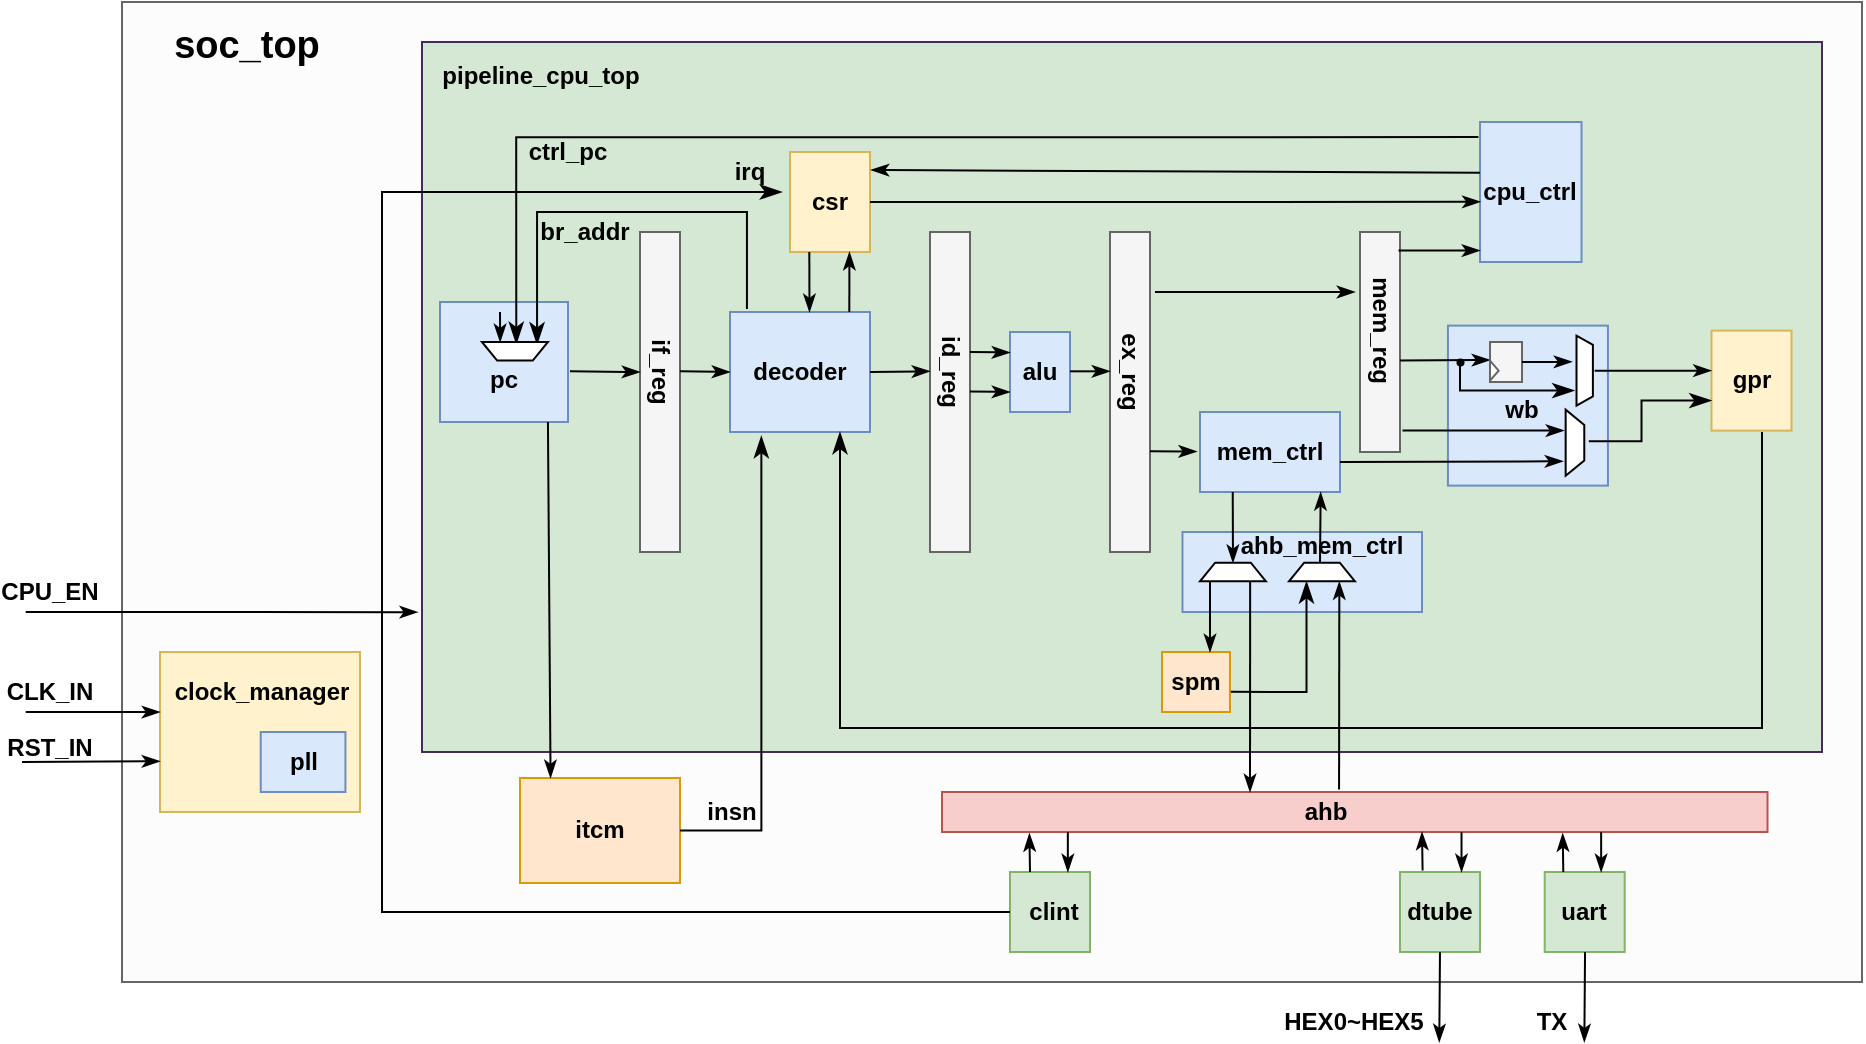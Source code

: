 <mxfile version="22.1.4" type="github">
  <diagram id="prtHgNgQTEPvFCAcTncT" name="Page-1">
    <mxGraphModel dx="2313" dy="828" grid="1" gridSize="10" guides="1" tooltips="1" connect="1" arrows="1" fold="1" page="1" pageScale="1" pageWidth="827" pageHeight="1169" math="0" shadow="0">
      <root>
        <mxCell id="0" />
        <mxCell id="1" parent="0" />
        <mxCell id="tgm_Jqc1dGNHZtKfvELZ-35" value="" style="rounded=0;whiteSpace=wrap;html=1;fillColor=#fcfcfc;fontColor=#333333;strokeColor=#666666;" vertex="1" parent="1">
          <mxGeometry x="-300" y="170" width="870" height="490" as="geometry" />
        </mxCell>
        <mxCell id="tgm_Jqc1dGNHZtKfvELZ-13" value="" style="rounded=0;whiteSpace=wrap;html=1;fontStyle=0;fillColor=#D5E8D4;strokeColor=#432D57;fontColor=#ffffff;" vertex="1" parent="1">
          <mxGeometry x="-150" y="190" width="700" height="355" as="geometry" />
        </mxCell>
        <mxCell id="fg3nBgNCY8PNhnOmm2WZ-23" value="" style="rounded=0;whiteSpace=wrap;html=1;fontStyle=0;fillColor=#f8cecc;strokeColor=#b85450;" parent="1" vertex="1">
          <mxGeometry x="110" y="565" width="412.75" height="20" as="geometry" />
        </mxCell>
        <mxCell id="fg3nBgNCY8PNhnOmm2WZ-125" value="" style="rounded=0;whiteSpace=wrap;html=1;fontStyle=0;fillColor=#dae8fc;strokeColor=#6c8ebf;" parent="1" vertex="1">
          <mxGeometry x="362.97" y="331.81" width="80" height="80" as="geometry" />
        </mxCell>
        <mxCell id="fg3nBgNCY8PNhnOmm2WZ-1" value="" style="rounded=0;whiteSpace=wrap;html=1;fontStyle=0;fillColor=#dae8fc;strokeColor=#6c8ebf;" parent="1" vertex="1">
          <mxGeometry x="-141" y="320" width="64" height="60" as="geometry" />
        </mxCell>
        <mxCell id="fg3nBgNCY8PNhnOmm2WZ-3" value="pc" style="text;strokeColor=none;align=center;fillColor=none;html=1;verticalAlign=middle;whiteSpace=wrap;rounded=0;fontStyle=1;" parent="1" vertex="1">
          <mxGeometry x="-124" y="349.31" width="30" height="20" as="geometry" />
        </mxCell>
        <mxCell id="fg3nBgNCY8PNhnOmm2WZ-4" value="" style="rounded=0;whiteSpace=wrap;html=1;fontStyle=0;fillColor=#f5f5f5;fontColor=#333333;strokeColor=#666666;" parent="1" vertex="1">
          <mxGeometry x="-41" y="285" width="20" height="160" as="geometry" />
        </mxCell>
        <mxCell id="fg3nBgNCY8PNhnOmm2WZ-5" value="if_reg" style="text;strokeColor=none;align=center;fillColor=none;html=1;verticalAlign=middle;whiteSpace=wrap;rounded=0;shadow=0;fontSize=12;fontStyle=1;rotation=90;" parent="1" vertex="1">
          <mxGeometry x="-61" y="340" width="60" height="30" as="geometry" />
        </mxCell>
        <mxCell id="fg3nBgNCY8PNhnOmm2WZ-6" value="" style="rounded=0;whiteSpace=wrap;html=1;fontStyle=0;fillColor=#dae8fc;strokeColor=#6c8ebf;" parent="1" vertex="1">
          <mxGeometry x="4" y="325" width="70" height="60" as="geometry" />
        </mxCell>
        <mxCell id="fg3nBgNCY8PNhnOmm2WZ-7" value="decoder" style="text;strokeColor=none;align=center;fillColor=none;html=1;verticalAlign=middle;whiteSpace=wrap;rounded=0;fontStyle=1;" parent="1" vertex="1">
          <mxGeometry x="9" y="345" width="60" height="20" as="geometry" />
        </mxCell>
        <mxCell id="fg3nBgNCY8PNhnOmm2WZ-9" value="" style="rounded=0;whiteSpace=wrap;html=1;fontStyle=0;fillColor=#f5f5f5;fontColor=#333333;strokeColor=#666666;" parent="1" vertex="1">
          <mxGeometry x="104" y="285" width="20" height="160" as="geometry" />
        </mxCell>
        <mxCell id="fg3nBgNCY8PNhnOmm2WZ-10" value="id_reg" style="text;strokeColor=none;align=center;fillColor=none;html=1;verticalAlign=middle;whiteSpace=wrap;rounded=0;shadow=0;fontSize=12;fontStyle=1;rotation=90;" parent="1" vertex="1">
          <mxGeometry x="84" y="340" width="60" height="30" as="geometry" />
        </mxCell>
        <mxCell id="fg3nBgNCY8PNhnOmm2WZ-11" value="" style="rounded=0;whiteSpace=wrap;html=1;fontStyle=0;fillColor=#f5f5f5;fontColor=#333333;strokeColor=#666666;" parent="1" vertex="1">
          <mxGeometry x="194" y="285" width="20" height="160" as="geometry" />
        </mxCell>
        <mxCell id="fg3nBgNCY8PNhnOmm2WZ-12" value="ex_reg" style="text;strokeColor=none;align=center;fillColor=none;html=1;verticalAlign=middle;whiteSpace=wrap;rounded=0;shadow=0;fontSize=12;fontStyle=1;rotation=90;" parent="1" vertex="1">
          <mxGeometry x="174" y="340" width="60" height="30" as="geometry" />
        </mxCell>
        <mxCell id="fg3nBgNCY8PNhnOmm2WZ-13" value="" style="rounded=0;whiteSpace=wrap;html=1;fontStyle=0;fillColor=#f5f5f5;fontColor=#333333;strokeColor=#666666;" parent="1" vertex="1">
          <mxGeometry x="319" y="285" width="20" height="110" as="geometry" />
        </mxCell>
        <mxCell id="fg3nBgNCY8PNhnOmm2WZ-14" value="mem_reg" style="text;strokeColor=none;align=center;fillColor=none;html=1;verticalAlign=middle;whiteSpace=wrap;rounded=0;shadow=0;fontSize=12;fontStyle=1;rotation=90;" parent="1" vertex="1">
          <mxGeometry x="299" y="319.31" width="60" height="30" as="geometry" />
        </mxCell>
        <mxCell id="fg3nBgNCY8PNhnOmm2WZ-15" value="" style="rounded=0;whiteSpace=wrap;html=1;fontStyle=0;fillColor=#dae8fc;strokeColor=#6c8ebf;" parent="1" vertex="1">
          <mxGeometry x="144" y="335" width="30" height="40" as="geometry" />
        </mxCell>
        <mxCell id="fg3nBgNCY8PNhnOmm2WZ-16" value="alu" style="text;strokeColor=none;align=center;fillColor=none;html=1;verticalAlign=middle;whiteSpace=wrap;rounded=0;fontStyle=1;" parent="1" vertex="1">
          <mxGeometry x="129" y="345" width="60" height="20" as="geometry" />
        </mxCell>
        <mxCell id="fg3nBgNCY8PNhnOmm2WZ-17" value="" style="rounded=0;whiteSpace=wrap;html=1;fontStyle=0;fillColor=#dae8fc;strokeColor=#6c8ebf;" parent="1" vertex="1">
          <mxGeometry x="239" y="375" width="70" height="40" as="geometry" />
        </mxCell>
        <mxCell id="fg3nBgNCY8PNhnOmm2WZ-18" value="mem_ctrl" style="text;strokeColor=none;align=center;fillColor=none;html=1;verticalAlign=middle;whiteSpace=wrap;rounded=0;fontStyle=1;" parent="1" vertex="1">
          <mxGeometry x="244" y="385" width="60" height="20" as="geometry" />
        </mxCell>
        <mxCell id="fg3nBgNCY8PNhnOmm2WZ-19" value="" style="rounded=0;whiteSpace=wrap;html=1;fontStyle=0;fillColor=#dae8fc;strokeColor=#6c8ebf;" parent="1" vertex="1">
          <mxGeometry x="230.25" y="435" width="119.75" height="40" as="geometry" />
        </mxCell>
        <mxCell id="fg3nBgNCY8PNhnOmm2WZ-20" value="ahb_mem_ctrl" style="text;strokeColor=none;align=center;fillColor=none;html=1;verticalAlign=middle;whiteSpace=wrap;rounded=0;fontStyle=1;" parent="1" vertex="1">
          <mxGeometry x="270" y="431.81" width="60" height="20" as="geometry" />
        </mxCell>
        <mxCell id="fg3nBgNCY8PNhnOmm2WZ-21" value="" style="rounded=0;whiteSpace=wrap;html=1;fontStyle=0;fillColor=#ffe6cc;strokeColor=#d79b00;" parent="1" vertex="1">
          <mxGeometry x="220" y="495" width="34" height="30" as="geometry" />
        </mxCell>
        <mxCell id="fg3nBgNCY8PNhnOmm2WZ-22" value="spm" style="text;strokeColor=none;align=center;fillColor=none;html=1;verticalAlign=middle;whiteSpace=wrap;rounded=0;fontStyle=1;" parent="1" vertex="1">
          <mxGeometry x="215" y="505" width="44" height="10" as="geometry" />
        </mxCell>
        <mxCell id="fg3nBgNCY8PNhnOmm2WZ-24" value="ahb" style="text;strokeColor=none;align=center;fillColor=none;html=1;verticalAlign=middle;whiteSpace=wrap;rounded=0;fontStyle=1;" parent="1" vertex="1">
          <mxGeometry x="271.97" y="565" width="60" height="20" as="geometry" />
        </mxCell>
        <mxCell id="fg3nBgNCY8PNhnOmm2WZ-31" value="" style="endArrow=classicThin;html=1;curved=1;rounded=0;endFill=1;" parent="1" edge="1">
          <mxGeometry width="50" height="50" relative="1" as="geometry">
            <mxPoint x="-76" y="354.66" as="sourcePoint" />
            <mxPoint x="-41" y="355" as="targetPoint" />
          </mxGeometry>
        </mxCell>
        <mxCell id="fg3nBgNCY8PNhnOmm2WZ-33" value="" style="endArrow=classicThin;html=1;curved=1;rounded=0;endFill=1;" parent="1" edge="1">
          <mxGeometry width="50" height="50" relative="1" as="geometry">
            <mxPoint x="-21" y="354.66" as="sourcePoint" />
            <mxPoint x="4" y="355" as="targetPoint" />
          </mxGeometry>
        </mxCell>
        <mxCell id="fg3nBgNCY8PNhnOmm2WZ-34" value="" style="endArrow=classicThin;html=1;curved=1;rounded=0;endFill=1;" parent="1" edge="1">
          <mxGeometry width="50" height="50" relative="1" as="geometry">
            <mxPoint x="74" y="355" as="sourcePoint" />
            <mxPoint x="104" y="354.66" as="targetPoint" />
          </mxGeometry>
        </mxCell>
        <mxCell id="fg3nBgNCY8PNhnOmm2WZ-35" value="" style="endArrow=classicThin;html=1;curved=1;rounded=0;endFill=1;" parent="1" edge="1">
          <mxGeometry width="50" height="50" relative="1" as="geometry">
            <mxPoint x="124" y="345" as="sourcePoint" />
            <mxPoint x="144" y="345.24" as="targetPoint" />
          </mxGeometry>
        </mxCell>
        <mxCell id="fg3nBgNCY8PNhnOmm2WZ-36" value="" style="endArrow=classicThin;html=1;curved=1;rounded=0;endFill=1;" parent="1" edge="1">
          <mxGeometry width="50" height="50" relative="1" as="geometry">
            <mxPoint x="174" y="354.66" as="sourcePoint" />
            <mxPoint x="194" y="354.66" as="targetPoint" />
          </mxGeometry>
        </mxCell>
        <mxCell id="fg3nBgNCY8PNhnOmm2WZ-37" value="" style="endArrow=classicThin;html=1;curved=1;rounded=0;endFill=1;entryX=-0.023;entryY=0.494;entryDx=0;entryDy=0;entryPerimeter=0;" parent="1" target="fg3nBgNCY8PNhnOmm2WZ-17" edge="1">
          <mxGeometry width="50" height="50" relative="1" as="geometry">
            <mxPoint x="214" y="394.66" as="sourcePoint" />
            <mxPoint x="234" y="395" as="targetPoint" />
          </mxGeometry>
        </mxCell>
        <mxCell id="fg3nBgNCY8PNhnOmm2WZ-38" value="" style="endArrow=classicThin;html=1;curved=1;rounded=0;endFill=1;" parent="1" edge="1">
          <mxGeometry width="50" height="50" relative="1" as="geometry">
            <mxPoint x="216.48" y="315" as="sourcePoint" />
            <mxPoint x="316.48" y="315" as="targetPoint" />
          </mxGeometry>
        </mxCell>
        <mxCell id="fg3nBgNCY8PNhnOmm2WZ-45" value="" style="endArrow=classicThin;html=1;curved=1;rounded=0;endFill=1;" parent="1" edge="1">
          <mxGeometry width="50" height="50" relative="1" as="geometry">
            <mxPoint x="264.08" y="459.65" as="sourcePoint" />
            <mxPoint x="264" y="565" as="targetPoint" />
          </mxGeometry>
        </mxCell>
        <mxCell id="fg3nBgNCY8PNhnOmm2WZ-46" value="" style="endArrow=classicThin;html=1;curved=1;rounded=0;endFill=1;entryX=0.237;entryY=1.014;entryDx=0;entryDy=0;entryPerimeter=0;exitX=0.481;exitY=-0.063;exitDx=0;exitDy=0;exitPerimeter=0;" parent="1" source="fg3nBgNCY8PNhnOmm2WZ-23" target="fg3nBgNCY8PNhnOmm2WZ-129" edge="1">
          <mxGeometry width="50" height="50" relative="1" as="geometry">
            <mxPoint x="309.25" y="555" as="sourcePoint" />
            <mxPoint x="309" y="475" as="targetPoint" />
          </mxGeometry>
        </mxCell>
        <mxCell id="fg3nBgNCY8PNhnOmm2WZ-59" value="" style="endArrow=classicThin;html=1;curved=1;rounded=0;endFill=1;entryX=0.029;entryY=0;entryDx=0;entryDy=0;entryPerimeter=0;exitX=0.805;exitY=0.501;exitDx=0;exitDy=0;exitPerimeter=0;" parent="1" edge="1">
          <mxGeometry width="50" height="50" relative="1" as="geometry">
            <mxPoint x="244.009" y="455.004" as="sourcePoint" />
            <mxPoint x="243.997" y="495" as="targetPoint" />
          </mxGeometry>
        </mxCell>
        <mxCell id="fg3nBgNCY8PNhnOmm2WZ-65" value="" style="endArrow=classicThin;html=1;endFill=1;" parent="1" edge="1">
          <mxGeometry width="50" height="50" relative="1" as="geometry">
            <mxPoint x="219" y="395" as="sourcePoint" />
            <mxPoint x="219" y="395" as="targetPoint" />
          </mxGeometry>
        </mxCell>
        <mxCell id="fg3nBgNCY8PNhnOmm2WZ-69" value="" style="endArrow=classicThin;html=1;curved=1;rounded=0;endFill=1;" parent="1" edge="1">
          <mxGeometry width="50" height="50" relative="1" as="geometry">
            <mxPoint x="309" y="399.97" as="sourcePoint" />
            <mxPoint x="420.5" y="399.66" as="targetPoint" />
          </mxGeometry>
        </mxCell>
        <mxCell id="fg3nBgNCY8PNhnOmm2WZ-70" value="" style="rounded=0;whiteSpace=wrap;html=1;fontStyle=0;fillColor=#f5f5f5;fontColor=#333333;strokeColor=#666666;" parent="1" vertex="1">
          <mxGeometry x="384" y="340" width="16" height="20" as="geometry" />
        </mxCell>
        <mxCell id="fg3nBgNCY8PNhnOmm2WZ-73" value="" style="endArrow=classicThin;html=1;curved=1;rounded=0;endFill=1;entryX=0.153;entryY=1.007;entryDx=0;entryDy=0;entryPerimeter=0;" parent="1" edge="1">
          <mxGeometry width="50" height="50" relative="1" as="geometry">
            <mxPoint x="339" y="349.29" as="sourcePoint" />
            <mxPoint x="384" y="348.98" as="targetPoint" />
          </mxGeometry>
        </mxCell>
        <mxCell id="fg3nBgNCY8PNhnOmm2WZ-74" value="" style="endArrow=classicThin;html=1;curved=1;rounded=0;endFill=1;" parent="1" edge="1">
          <mxGeometry width="50" height="50" relative="1" as="geometry">
            <mxPoint x="124" y="364.76" as="sourcePoint" />
            <mxPoint x="144" y="365" as="targetPoint" />
          </mxGeometry>
        </mxCell>
        <mxCell id="fg3nBgNCY8PNhnOmm2WZ-77" value="" style="endArrow=classicThin;html=1;curved=1;rounded=0;endFill=1;" parent="1" edge="1">
          <mxGeometry width="50" height="50" relative="1" as="geometry">
            <mxPoint x="400" y="349.99" as="sourcePoint" />
            <mxPoint x="425" y="349.92" as="targetPoint" />
          </mxGeometry>
        </mxCell>
        <mxCell id="fg3nBgNCY8PNhnOmm2WZ-78" value="" style="edgeStyle=elbowEdgeStyle;elbow=vertical;endArrow=classicThin;html=1;curved=0;rounded=0;endSize=8;startSize=8;endFill=1;entryX=0.221;entryY=1.126;entryDx=0;entryDy=0;entryPerimeter=0;" parent="1" source="fg3nBgNCY8PNhnOmm2WZ-82" target="fg3nBgNCY8PNhnOmm2WZ-79" edge="1">
          <mxGeometry width="50" height="50" relative="1" as="geometry">
            <mxPoint x="369" y="334.31" as="sourcePoint" />
            <mxPoint x="429" y="364.31" as="targetPoint" />
            <Array as="points">
              <mxPoint x="369" y="364.31" />
            </Array>
          </mxGeometry>
        </mxCell>
        <mxCell id="fg3nBgNCY8PNhnOmm2WZ-79" value="" style="verticalLabelPosition=middle;verticalAlign=middle;html=1;shape=trapezoid;perimeter=trapezoidPerimeter;whiteSpace=wrap;size=0.132;arcSize=10;flipV=1;labelPosition=center;align=center;rotation=-90;" parent="1" vertex="1">
          <mxGeometry x="413.85" y="350.21" width="35" height="8.19" as="geometry" />
        </mxCell>
        <mxCell id="fg3nBgNCY8PNhnOmm2WZ-85" value="" style="edgeStyle=elbowEdgeStyle;elbow=vertical;endArrow=classicThin;html=1;curved=0;rounded=0;endSize=8;startSize=8;endFill=1;" parent="1" edge="1">
          <mxGeometry width="50" height="50" relative="1" as="geometry">
            <mxPoint x="369" y="349.31" as="sourcePoint" />
            <mxPoint x="369" y="349.31" as="targetPoint" />
            <Array as="points" />
          </mxGeometry>
        </mxCell>
        <mxCell id="fg3nBgNCY8PNhnOmm2WZ-82" value="" style="shape=waypoint;sketch=0;fillStyle=solid;size=6;pointerEvents=1;points=[];fillColor=none;resizable=0;rotatable=0;perimeter=centerPerimeter;snapToPoint=1;strokeWidth=0;" parent="1" vertex="1">
          <mxGeometry x="359" y="340" width="20" height="20" as="geometry" />
        </mxCell>
        <mxCell id="fg3nBgNCY8PNhnOmm2WZ-87" value="" style="rounded=0;whiteSpace=wrap;html=1;fontStyle=0;fillColor=#fff2cc;strokeColor=#d6b656;" parent="1" vertex="1">
          <mxGeometry x="494.75" y="334.31" width="40" height="50" as="geometry" />
        </mxCell>
        <mxCell id="fg3nBgNCY8PNhnOmm2WZ-88" value="gpr" style="text;strokeColor=none;align=center;fillColor=none;html=1;verticalAlign=middle;whiteSpace=wrap;rounded=0;fontStyle=1;" parent="1" vertex="1">
          <mxGeometry x="499.75" y="349.31" width="30" height="20" as="geometry" />
        </mxCell>
        <mxCell id="fg3nBgNCY8PNhnOmm2WZ-90" value="" style="endArrow=classicThin;html=1;curved=1;rounded=0;endFill=1;exitX=0.499;exitY=-0.108;exitDx=0;exitDy=0;entryX=-0.061;entryY=0.1;entryDx=0;entryDy=0;entryPerimeter=0;exitPerimeter=0;" parent="1" source="fg3nBgNCY8PNhnOmm2WZ-79" edge="1">
          <mxGeometry width="50" height="50" relative="1" as="geometry">
            <mxPoint x="440.972" y="354.019" as="sourcePoint" />
            <mxPoint x="494.75" y="354.32" as="targetPoint" />
            <Array as="points">
              <mxPoint x="476.75" y="354.32" />
            </Array>
          </mxGeometry>
        </mxCell>
        <mxCell id="fg3nBgNCY8PNhnOmm2WZ-91" value="" style="endArrow=classicThin;html=1;curved=1;rounded=0;endFill=1;" parent="1" edge="1">
          <mxGeometry width="50" height="50" relative="1" as="geometry">
            <mxPoint x="340.25" y="384.31" as="sourcePoint" />
            <mxPoint x="421" y="384.31" as="targetPoint" />
          </mxGeometry>
        </mxCell>
        <mxCell id="fg3nBgNCY8PNhnOmm2WZ-92" value="" style="verticalLabelPosition=middle;verticalAlign=middle;html=1;shape=trapezoid;perimeter=trapezoidPerimeter;whiteSpace=wrap;size=0.23;arcSize=10;flipV=1;labelPosition=center;align=center;rotation=-90;" parent="1" vertex="1">
          <mxGeometry x="410" y="385.69" width="32.97" height="9.31" as="geometry" />
        </mxCell>
        <mxCell id="fg3nBgNCY8PNhnOmm2WZ-94" value="" style="edgeStyle=elbowEdgeStyle;elbow=horizontal;endArrow=classicThin;html=1;curved=0;rounded=0;endSize=8;startSize=8;endFill=1;entryX=0;entryY=0.75;entryDx=0;entryDy=0;exitX=0.52;exitY=-0.243;exitDx=0;exitDy=0;exitPerimeter=0;" parent="1" source="fg3nBgNCY8PNhnOmm2WZ-92" edge="1">
          <mxGeometry width="50" height="50" relative="1" as="geometry">
            <mxPoint x="433.81" y="394.372" as="sourcePoint" />
            <mxPoint x="494.75" y="369.31" as="targetPoint" />
            <Array as="points">
              <mxPoint x="459.75" y="383.12" />
            </Array>
          </mxGeometry>
        </mxCell>
        <mxCell id="fg3nBgNCY8PNhnOmm2WZ-95" value="" style="rounded=0;whiteSpace=wrap;html=1;fontStyle=0;fillColor=#dae8fc;strokeColor=#6c8ebf;" parent="1" vertex="1">
          <mxGeometry x="379.01" y="230" width="50.75" height="70" as="geometry" />
        </mxCell>
        <mxCell id="fg3nBgNCY8PNhnOmm2WZ-96" value="cpu_ctrl" style="text;strokeColor=none;align=center;fillColor=none;html=1;verticalAlign=middle;whiteSpace=wrap;rounded=0;fontStyle=1;" parent="1" vertex="1">
          <mxGeometry x="389.38" y="255" width="30" height="20" as="geometry" />
        </mxCell>
        <mxCell id="fg3nBgNCY8PNhnOmm2WZ-97" value="" style="endArrow=classicThin;html=1;curved=1;rounded=0;endFill=1;" parent="1" edge="1">
          <mxGeometry width="50" height="50" relative="1" as="geometry">
            <mxPoint x="338.25" y="294.31" as="sourcePoint" />
            <mxPoint x="379" y="294.31" as="targetPoint" />
          </mxGeometry>
        </mxCell>
        <mxCell id="fg3nBgNCY8PNhnOmm2WZ-98" value="" style="rounded=0;whiteSpace=wrap;html=1;fontStyle=0;fillColor=#fff2cc;strokeColor=#d6b656;" parent="1" vertex="1">
          <mxGeometry x="34" y="245" width="40" height="50" as="geometry" />
        </mxCell>
        <mxCell id="fg3nBgNCY8PNhnOmm2WZ-99" value="csr" style="text;strokeColor=none;align=center;fillColor=none;html=1;verticalAlign=middle;whiteSpace=wrap;rounded=0;fontStyle=1;" parent="1" vertex="1">
          <mxGeometry x="39" y="260" width="30" height="20" as="geometry" />
        </mxCell>
        <mxCell id="fg3nBgNCY8PNhnOmm2WZ-101" value="" style="endArrow=classicThin;html=1;curved=1;rounded=0;endFill=1;entryX=0.029;entryY=0;entryDx=0;entryDy=0;entryPerimeter=0;" parent="1" edge="1">
          <mxGeometry width="50" height="50" relative="1" as="geometry">
            <mxPoint x="43.66" y="295" as="sourcePoint" />
            <mxPoint x="43.737" y="325" as="targetPoint" />
          </mxGeometry>
        </mxCell>
        <mxCell id="fg3nBgNCY8PNhnOmm2WZ-102" value="" style="endArrow=classicThin;html=1;curved=1;rounded=0;endFill=1;entryX=0.118;entryY=0.5;entryDx=0;entryDy=0;entryPerimeter=0;" parent="1" edge="1">
          <mxGeometry width="50" height="50" relative="1" as="geometry">
            <mxPoint x="63.66" y="325" as="sourcePoint" />
            <mxPoint x="63.72" y="295" as="targetPoint" />
          </mxGeometry>
        </mxCell>
        <mxCell id="fg3nBgNCY8PNhnOmm2WZ-104" value="" style="endArrow=classicThin;html=1;curved=1;rounded=0;endFill=1;entryX=0.5;entryY=1;entryDx=0;entryDy=0;" parent="1" target="fg3nBgNCY8PNhnOmm2WZ-128" edge="1">
          <mxGeometry width="50" height="50" relative="1" as="geometry">
            <mxPoint x="255.37" y="415" as="sourcePoint" />
            <mxPoint x="255.37" y="435" as="targetPoint" />
          </mxGeometry>
        </mxCell>
        <mxCell id="fg3nBgNCY8PNhnOmm2WZ-105" value="" style="endArrow=classicThin;html=1;curved=1;rounded=0;endFill=1;entryX=0.862;entryY=1.003;entryDx=0;entryDy=0;entryPerimeter=0;" parent="1" target="fg3nBgNCY8PNhnOmm2WZ-17" edge="1">
          <mxGeometry width="50" height="50" relative="1" as="geometry">
            <mxPoint x="299" y="450.34" as="sourcePoint" />
            <mxPoint x="299.06" y="430.34" as="targetPoint" />
          </mxGeometry>
        </mxCell>
        <mxCell id="fg3nBgNCY8PNhnOmm2WZ-107" value="&lt;font color=&quot;#000000&quot;&gt;irq&lt;/font&gt;" style="text;strokeColor=none;align=center;fillColor=none;html=1;verticalAlign=middle;whiteSpace=wrap;rounded=0;fontStyle=1;fontColor=#336600;" parent="1" vertex="1">
          <mxGeometry x="-1" y="245" width="30" height="20" as="geometry" />
        </mxCell>
        <mxCell id="fg3nBgNCY8PNhnOmm2WZ-109" value="" style="endArrow=classicThin;html=1;curved=1;rounded=0;endFill=1;entryX=0.004;entryY=0.575;entryDx=0;entryDy=0;entryPerimeter=0;exitX=1;exitY=0.5;exitDx=0;exitDy=0;" parent="1" source="fg3nBgNCY8PNhnOmm2WZ-98" edge="1">
          <mxGeometry width="50" height="50" relative="1" as="geometry">
            <mxPoint x="54" y="269.66" as="sourcePoint" />
            <mxPoint x="379.203" y="269.91" as="targetPoint" />
          </mxGeometry>
        </mxCell>
        <mxCell id="fg3nBgNCY8PNhnOmm2WZ-110" value="" style="endArrow=classicThin;html=1;curved=1;rounded=0;endFill=1;entryX=1.012;entryY=0.18;entryDx=0;entryDy=0;entryPerimeter=0;exitX=-0.023;exitY=0.445;exitDx=0;exitDy=0;exitPerimeter=0;" parent="1" target="fg3nBgNCY8PNhnOmm2WZ-98" edge="1">
          <mxGeometry width="50" height="50" relative="1" as="geometry">
            <mxPoint x="379.013" y="255.4" as="sourcePoint" />
            <mxPoint x="55.18" y="254.6" as="targetPoint" />
          </mxGeometry>
        </mxCell>
        <mxCell id="fg3nBgNCY8PNhnOmm2WZ-112" value="" style="rounded=0;whiteSpace=wrap;html=1;fontStyle=0;fillColor=#ffe6cc;strokeColor=#d79b00;" parent="1" vertex="1">
          <mxGeometry x="-101" y="558" width="80" height="52.5" as="geometry" />
        </mxCell>
        <mxCell id="fg3nBgNCY8PNhnOmm2WZ-113" value="itcm" style="text;strokeColor=none;align=center;fillColor=none;html=1;verticalAlign=middle;whiteSpace=wrap;rounded=0;fontStyle=1;" parent="1" vertex="1">
          <mxGeometry x="-76" y="574.25" width="30" height="20" as="geometry" />
        </mxCell>
        <mxCell id="fg3nBgNCY8PNhnOmm2WZ-116" value="" style="endArrow=classicThin;html=1;curved=1;rounded=0;endFill=1;entryX=0.191;entryY=-0.001;entryDx=0;entryDy=0;entryPerimeter=0;" parent="1" edge="1" target="fg3nBgNCY8PNhnOmm2WZ-112">
          <mxGeometry width="50" height="50" relative="1" as="geometry">
            <mxPoint x="-87.03" y="380" as="sourcePoint" />
            <mxPoint x="-87.03" y="465" as="targetPoint" />
          </mxGeometry>
        </mxCell>
        <mxCell id="fg3nBgNCY8PNhnOmm2WZ-121" value="pipeline_cpu_top" style="text;strokeColor=none;align=center;fillColor=none;html=1;verticalAlign=middle;whiteSpace=wrap;rounded=0;fontStyle=1;" parent="1" vertex="1">
          <mxGeometry x="-150" y="195" width="119" height="24.31" as="geometry" />
        </mxCell>
        <mxCell id="fg3nBgNCY8PNhnOmm2WZ-124" value="" style="verticalLabelPosition=bottom;verticalAlign=top;html=1;shape=mxgraph.basic.acute_triangle;dx=0.5;rotation=90;strokeColor=#666666;" parent="1" vertex="1">
          <mxGeometry x="381.16" y="352.16" width="10" height="4.31" as="geometry" />
        </mxCell>
        <mxCell id="fg3nBgNCY8PNhnOmm2WZ-127" value="wb" style="text;strokeColor=none;align=center;fillColor=none;html=1;verticalAlign=middle;whiteSpace=wrap;rounded=0;fontStyle=1;" parent="1" vertex="1">
          <mxGeometry x="369.76" y="364.31" width="60" height="20" as="geometry" />
        </mxCell>
        <mxCell id="fg3nBgNCY8PNhnOmm2WZ-128" value="" style="verticalLabelPosition=middle;verticalAlign=middle;html=1;shape=trapezoid;perimeter=trapezoidPerimeter;whiteSpace=wrap;size=0.23;arcSize=10;flipV=1;labelPosition=center;align=center;rotation=-180;" parent="1" vertex="1">
          <mxGeometry x="239" y="450.34" width="32.97" height="9.31" as="geometry" />
        </mxCell>
        <mxCell id="fg3nBgNCY8PNhnOmm2WZ-129" value="" style="verticalLabelPosition=middle;verticalAlign=middle;html=1;shape=trapezoid;perimeter=trapezoidPerimeter;whiteSpace=wrap;size=0.23;arcSize=10;flipV=1;labelPosition=center;align=center;rotation=-180;" parent="1" vertex="1">
          <mxGeometry x="283.51" y="450.34" width="32.97" height="9.31" as="geometry" />
        </mxCell>
        <mxCell id="fg3nBgNCY8PNhnOmm2WZ-130" value="" style="edgeStyle=elbowEdgeStyle;elbow=vertical;endArrow=classicThin;html=1;curved=0;rounded=0;endSize=8;startSize=8;entryX=0.75;entryY=0;entryDx=0;entryDy=0;exitX=0.896;exitY=0.989;exitDx=0;exitDy=0;endFill=1;exitPerimeter=0;" parent="1" source="fg3nBgNCY8PNhnOmm2WZ-22" edge="1">
          <mxGeometry width="50" height="50" relative="1" as="geometry">
            <mxPoint x="278.25" y="504.65" as="sourcePoint" />
            <mxPoint x="292.25" y="459.65" as="targetPoint" />
            <Array as="points">
              <mxPoint x="292" y="515" />
            </Array>
          </mxGeometry>
        </mxCell>
        <mxCell id="fg3nBgNCY8PNhnOmm2WZ-133" value="" style="edgeStyle=elbowEdgeStyle;elbow=vertical;endArrow=classicThin;html=1;curved=0;rounded=0;endSize=8;startSize=8;endFill=1;exitX=0.121;exitY=-0.025;exitDx=0;exitDy=0;exitPerimeter=0;entryX=0.835;entryY=0.864;entryDx=0;entryDy=0;entryPerimeter=0;" parent="1" source="fg3nBgNCY8PNhnOmm2WZ-6" target="fg3nBgNCY8PNhnOmm2WZ-136" edge="1">
          <mxGeometry width="50" height="50" relative="1" as="geometry">
            <mxPoint x="-10" y="325" as="sourcePoint" />
            <mxPoint x="-92" y="335" as="targetPoint" />
            <Array as="points">
              <mxPoint x="-60" y="275" />
            </Array>
          </mxGeometry>
        </mxCell>
        <mxCell id="fg3nBgNCY8PNhnOmm2WZ-135" value="" style="edgeStyle=segmentEdgeStyle;endArrow=classicThin;html=1;curved=0;rounded=0;endSize=8;startSize=8;entryX=0.52;entryY=0.893;entryDx=0;entryDy=0;entryPerimeter=0;exitX=-0.016;exitY=0.108;exitDx=0;exitDy=0;exitPerimeter=0;endFill=1;" parent="1" source="fg3nBgNCY8PNhnOmm2WZ-95" target="fg3nBgNCY8PNhnOmm2WZ-136" edge="1">
          <mxGeometry width="50" height="50" relative="1" as="geometry">
            <mxPoint x="151" y="209.99" as="sourcePoint" />
            <mxPoint x="-93" y="265" as="targetPoint" />
          </mxGeometry>
        </mxCell>
        <mxCell id="fg3nBgNCY8PNhnOmm2WZ-136" value="" style="verticalLabelPosition=middle;verticalAlign=middle;html=1;shape=trapezoid;perimeter=trapezoidPerimeter;whiteSpace=wrap;size=0.23;arcSize=10;flipV=1;labelPosition=center;align=center;rotation=0;" parent="1" vertex="1">
          <mxGeometry x="-120.0" y="340" width="32.97" height="9.31" as="geometry" />
        </mxCell>
        <mxCell id="fg3nBgNCY8PNhnOmm2WZ-137" value="" style="endArrow=classicThin;html=1;curved=1;rounded=0;endFill=1;entryX=0.029;entryY=0;entryDx=0;entryDy=0;entryPerimeter=0;" parent="1" edge="1">
          <mxGeometry width="50" height="50" relative="1" as="geometry">
            <mxPoint x="-111" y="325" as="sourcePoint" />
            <mxPoint x="-110.923" y="340" as="targetPoint" />
          </mxGeometry>
        </mxCell>
        <mxCell id="fg3nBgNCY8PNhnOmm2WZ-138" value="" style="edgeStyle=elbowEdgeStyle;elbow=vertical;endArrow=classicThin;html=1;curved=0;rounded=0;endSize=8;startSize=8;endFill=1;entryX=0.419;entryY=1.011;entryDx=0;entryDy=0;entryPerimeter=0;" parent="1" edge="1">
          <mxGeometry width="50" height="50" relative="1" as="geometry">
            <mxPoint x="520" y="385" as="sourcePoint" />
            <mxPoint x="59.0" y="385.0" as="targetPoint" />
            <Array as="points">
              <mxPoint x="95.67" y="533.03" />
            </Array>
          </mxGeometry>
        </mxCell>
        <mxCell id="MzLhHTlZh69e9lJQb5aF-1" value="" style="rounded=0;whiteSpace=wrap;html=1;fontStyle=0;fillColor=#d5e8d4;strokeColor=#82b366;" parent="1" vertex="1">
          <mxGeometry x="144" y="605" width="40" height="40" as="geometry" />
        </mxCell>
        <mxCell id="MzLhHTlZh69e9lJQb5aF-2" value="clint" style="text;strokeColor=none;align=center;fillColor=none;html=1;verticalAlign=middle;whiteSpace=wrap;rounded=0;fontStyle=1;" parent="1" vertex="1">
          <mxGeometry x="144" y="615" width="44" height="20" as="geometry" />
        </mxCell>
        <mxCell id="MzLhHTlZh69e9lJQb5aF-3" value="" style="endArrow=classicThin;html=1;curved=1;rounded=0;endFill=1;entryX=0.095;entryY=1.035;entryDx=0;entryDy=0;entryPerimeter=0;exitX=0.25;exitY=0;exitDx=0;exitDy=0;" parent="1" source="MzLhHTlZh69e9lJQb5aF-1" edge="1">
          <mxGeometry width="50" height="50" relative="1" as="geometry">
            <mxPoint x="133.86" y="600" as="sourcePoint" />
            <mxPoint x="153.7" y="585.7" as="targetPoint" />
          </mxGeometry>
        </mxCell>
        <mxCell id="MzLhHTlZh69e9lJQb5aF-4" value="" style="endArrow=classicThin;html=1;curved=1;rounded=0;endFill=1;entryX=0.5;entryY=1;entryDx=0;entryDy=0;exitX=0.25;exitY=0;exitDx=0;exitDy=0;" parent="1" edge="1">
          <mxGeometry width="50" height="50" relative="1" as="geometry">
            <mxPoint x="172.92" y="585" as="sourcePoint" />
            <mxPoint x="172.92" y="605" as="targetPoint" />
          </mxGeometry>
        </mxCell>
        <mxCell id="MzLhHTlZh69e9lJQb5aF-5" value="" style="edgeStyle=elbowEdgeStyle;elbow=horizontal;endArrow=classicThin;html=1;curved=0;rounded=0;endSize=8;startSize=8;endFill=1;strokeColor=#000000;" parent="1" edge="1" source="MzLhHTlZh69e9lJQb5aF-2">
          <mxGeometry width="50" height="50" relative="1" as="geometry">
            <mxPoint x="-20" y="625" as="sourcePoint" />
            <mxPoint x="30" y="265" as="targetPoint" />
            <Array as="points">
              <mxPoint x="-170" y="445" />
            </Array>
          </mxGeometry>
        </mxCell>
        <mxCell id="tgm_Jqc1dGNHZtKfvELZ-1" value="" style="rounded=0;whiteSpace=wrap;html=1;fontStyle=0;fillColor=#d5e8d4;strokeColor=#82b366;" vertex="1" parent="1">
          <mxGeometry x="411.35" y="605" width="40" height="40" as="geometry" />
        </mxCell>
        <mxCell id="tgm_Jqc1dGNHZtKfvELZ-2" value="" style="endArrow=classicThin;html=1;curved=1;rounded=0;endFill=1;entryX=0.095;entryY=1.035;entryDx=0;entryDy=0;entryPerimeter=0;exitX=0.25;exitY=0;exitDx=0;exitDy=0;" edge="1" parent="1">
          <mxGeometry width="50" height="50" relative="1" as="geometry">
            <mxPoint x="420.65" y="605" as="sourcePoint" />
            <mxPoint x="420.35" y="585.7" as="targetPoint" />
          </mxGeometry>
        </mxCell>
        <mxCell id="tgm_Jqc1dGNHZtKfvELZ-3" value="" style="endArrow=classicThin;html=1;curved=1;rounded=0;endFill=1;entryX=0.5;entryY=1;entryDx=0;entryDy=0;exitX=0.25;exitY=0;exitDx=0;exitDy=0;" edge="1" parent="1">
          <mxGeometry width="50" height="50" relative="1" as="geometry">
            <mxPoint x="439.57" y="585" as="sourcePoint" />
            <mxPoint x="439.57" y="605" as="targetPoint" />
          </mxGeometry>
        </mxCell>
        <mxCell id="tgm_Jqc1dGNHZtKfvELZ-4" value="uart" style="text;strokeColor=none;align=center;fillColor=none;html=1;verticalAlign=middle;whiteSpace=wrap;rounded=0;fontStyle=1;" vertex="1" parent="1">
          <mxGeometry x="401.35" y="615" width="60" height="20" as="geometry" />
        </mxCell>
        <mxCell id="tgm_Jqc1dGNHZtKfvELZ-5" value="" style="endArrow=classicThin;html=1;curved=1;rounded=0;endFill=1;exitX=1;exitY=0.5;exitDx=0;exitDy=0;fillColor=#e1d5e7;strokeColor=#000000;" edge="1" parent="1">
          <mxGeometry width="50" height="50" relative="1" as="geometry">
            <mxPoint x="431.52" y="645.0" as="sourcePoint" />
            <mxPoint x="431.17" y="690.05" as="targetPoint" />
          </mxGeometry>
        </mxCell>
        <mxCell id="tgm_Jqc1dGNHZtKfvELZ-6" value="TX" style="text;strokeColor=none;align=center;fillColor=none;html=1;verticalAlign=middle;whiteSpace=wrap;rounded=0;fontStyle=1;" vertex="1" parent="1">
          <mxGeometry x="399.76" y="670" width="30" height="20" as="geometry" />
        </mxCell>
        <mxCell id="tgm_Jqc1dGNHZtKfvELZ-7" value="" style="rounded=0;whiteSpace=wrap;html=1;fontStyle=0;fillColor=#fff2cc;strokeColor=#d6b656;" vertex="1" parent="1">
          <mxGeometry x="-281" y="495" width="100" height="80" as="geometry" />
        </mxCell>
        <mxCell id="tgm_Jqc1dGNHZtKfvELZ-8" value="clock_manager" style="text;strokeColor=none;align=center;fillColor=none;html=1;verticalAlign=middle;whiteSpace=wrap;rounded=0;fontStyle=1;" vertex="1" parent="1">
          <mxGeometry x="-270.65" y="500" width="82.35" height="30" as="geometry" />
        </mxCell>
        <mxCell id="tgm_Jqc1dGNHZtKfvELZ-9" value="" style="edgeStyle=segmentEdgeStyle;endArrow=classicThin;html=1;curved=0;rounded=0;endSize=8;startSize=8;entryX=0.224;entryY=1.033;entryDx=0;entryDy=0;entryPerimeter=0;endFill=1;" edge="1" parent="1" source="fg3nBgNCY8PNhnOmm2WZ-112" target="fg3nBgNCY8PNhnOmm2WZ-6">
          <mxGeometry width="50" height="50" relative="1" as="geometry">
            <mxPoint x="-20" y="485" as="sourcePoint" />
            <mxPoint x="10" y="431.81" as="targetPoint" />
          </mxGeometry>
        </mxCell>
        <mxCell id="tgm_Jqc1dGNHZtKfvELZ-10" value="&lt;font color=&quot;#000000&quot;&gt;insn&lt;/font&gt;" style="text;strokeColor=none;align=center;fillColor=none;html=1;verticalAlign=middle;whiteSpace=wrap;rounded=0;fontStyle=1;fontColor=#336600;" vertex="1" parent="1">
          <mxGeometry x="-10" y="565" width="30" height="20" as="geometry" />
        </mxCell>
        <mxCell id="tgm_Jqc1dGNHZtKfvELZ-11" value="&lt;font color=&quot;#000000&quot;&gt;br_addr&lt;/font&gt;" style="text;strokeColor=none;align=center;fillColor=none;html=1;verticalAlign=middle;whiteSpace=wrap;rounded=0;fontStyle=1;fontColor=#336600;" vertex="1" parent="1">
          <mxGeometry x="-87.03" y="275" width="37.03" height="20" as="geometry" />
        </mxCell>
        <mxCell id="tgm_Jqc1dGNHZtKfvELZ-12" value="&lt;font color=&quot;#000000&quot;&gt;ctrl_pc&lt;/font&gt;" style="text;strokeColor=none;align=center;fillColor=none;html=1;verticalAlign=middle;whiteSpace=wrap;rounded=0;fontStyle=1;fontColor=#336600;" vertex="1" parent="1">
          <mxGeometry x="-94" y="235" width="34" height="20" as="geometry" />
        </mxCell>
        <mxCell id="tgm_Jqc1dGNHZtKfvELZ-14" value="" style="endArrow=classicThin;html=1;curved=1;rounded=0;endFill=1;exitX=0.25;exitY=1;exitDx=0;exitDy=0;fillColor=#e1d5e7;strokeColor=#000000;" edge="1" parent="1" source="tgm_Jqc1dGNHZtKfvELZ-19">
          <mxGeometry width="50" height="50" relative="1" as="geometry">
            <mxPoint x="-409.65" y="525.0" as="sourcePoint" />
            <mxPoint x="-281.0" y="525.05" as="targetPoint" />
          </mxGeometry>
        </mxCell>
        <mxCell id="tgm_Jqc1dGNHZtKfvELZ-16" value="" style="rounded=0;whiteSpace=wrap;html=1;fontStyle=0;fillColor=#dae8fc;strokeColor=#6c8ebf;" vertex="1" parent="1">
          <mxGeometry x="-230.64" y="535" width="42.35" height="30" as="geometry" />
        </mxCell>
        <mxCell id="tgm_Jqc1dGNHZtKfvELZ-17" value="pll" style="text;strokeColor=none;align=center;fillColor=none;html=1;verticalAlign=middle;whiteSpace=wrap;rounded=0;fontStyle=1;" vertex="1" parent="1">
          <mxGeometry x="-224.47" y="540" width="30" height="20" as="geometry" />
        </mxCell>
        <mxCell id="tgm_Jqc1dGNHZtKfvELZ-18" value="" style="endArrow=classicThin;html=1;curved=1;rounded=0;endFill=1;fillColor=#e1d5e7;strokeColor=#000000;" edge="1" parent="1">
          <mxGeometry width="50" height="50" relative="1" as="geometry">
            <mxPoint x="-350" y="550" as="sourcePoint" />
            <mxPoint x="-281.0" y="549.63" as="targetPoint" />
          </mxGeometry>
        </mxCell>
        <mxCell id="tgm_Jqc1dGNHZtKfvELZ-19" value="CLK_IN" style="text;strokeColor=none;align=center;fillColor=none;html=1;verticalAlign=middle;whiteSpace=wrap;rounded=0;fontStyle=1;" vertex="1" parent="1">
          <mxGeometry x="-360.65" y="505" width="50" height="20" as="geometry" />
        </mxCell>
        <mxCell id="tgm_Jqc1dGNHZtKfvELZ-20" value="RST_IN" style="text;strokeColor=none;align=center;fillColor=none;html=1;verticalAlign=middle;whiteSpace=wrap;rounded=0;fontStyle=1;" vertex="1" parent="1">
          <mxGeometry x="-360.65" y="530" width="50" height="25" as="geometry" />
        </mxCell>
        <mxCell id="tgm_Jqc1dGNHZtKfvELZ-23" value="&lt;font style=&quot;font-size: 19px;&quot;&gt;soc_top&lt;/font&gt;" style="text;strokeColor=none;align=center;fillColor=none;html=1;verticalAlign=middle;whiteSpace=wrap;rounded=0;fontStyle=1;" vertex="1" parent="1">
          <mxGeometry x="-287.3" y="180" width="99" height="24.31" as="geometry" />
        </mxCell>
        <mxCell id="tgm_Jqc1dGNHZtKfvELZ-26" value="" style="endArrow=classicThin;html=1;curved=1;rounded=0;endFill=1;exitX=0.25;exitY=1;exitDx=0;exitDy=0;fillColor=#e1d5e7;strokeColor=#000000;entryX=-0.003;entryY=0.803;entryDx=0;entryDy=0;entryPerimeter=0;" edge="1" parent="1" source="tgm_Jqc1dGNHZtKfvELZ-27" target="tgm_Jqc1dGNHZtKfvELZ-13">
          <mxGeometry width="50" height="50" relative="1" as="geometry">
            <mxPoint x="-399.3" y="474.65" as="sourcePoint" />
            <mxPoint x="-270.65" y="474.7" as="targetPoint" />
          </mxGeometry>
        </mxCell>
        <mxCell id="tgm_Jqc1dGNHZtKfvELZ-27" value="CPU_EN" style="text;strokeColor=none;align=center;fillColor=none;html=1;verticalAlign=middle;whiteSpace=wrap;rounded=0;fontStyle=1;" vertex="1" parent="1">
          <mxGeometry x="-360.65" y="455" width="50" height="20" as="geometry" />
        </mxCell>
        <mxCell id="tgm_Jqc1dGNHZtKfvELZ-28" value="" style="rounded=0;whiteSpace=wrap;html=1;fontStyle=0;fillColor=#d5e8d4;strokeColor=#82b366;" vertex="1" parent="1">
          <mxGeometry x="339.01" y="605" width="40" height="40" as="geometry" />
        </mxCell>
        <mxCell id="tgm_Jqc1dGNHZtKfvELZ-29" value="dtube" style="text;strokeColor=none;align=center;fillColor=none;html=1;verticalAlign=middle;whiteSpace=wrap;rounded=0;fontStyle=1;" vertex="1" parent="1">
          <mxGeometry x="329.01" y="615" width="60" height="20" as="geometry" />
        </mxCell>
        <mxCell id="tgm_Jqc1dGNHZtKfvELZ-30" value="" style="endArrow=classicThin;html=1;curved=1;rounded=0;endFill=1;entryX=0.095;entryY=1.035;entryDx=0;entryDy=0;entryPerimeter=0;exitX=0.25;exitY=0;exitDx=0;exitDy=0;" edge="1" parent="1">
          <mxGeometry width="50" height="50" relative="1" as="geometry">
            <mxPoint x="350.3" y="604.3" as="sourcePoint" />
            <mxPoint x="350.0" y="585" as="targetPoint" />
          </mxGeometry>
        </mxCell>
        <mxCell id="tgm_Jqc1dGNHZtKfvELZ-31" value="" style="endArrow=classicThin;html=1;curved=1;rounded=0;endFill=1;entryX=0.5;entryY=1;entryDx=0;entryDy=0;exitX=0.25;exitY=0;exitDx=0;exitDy=0;" edge="1" parent="1">
          <mxGeometry width="50" height="50" relative="1" as="geometry">
            <mxPoint x="369.76" y="585" as="sourcePoint" />
            <mxPoint x="369.76" y="605" as="targetPoint" />
          </mxGeometry>
        </mxCell>
        <mxCell id="tgm_Jqc1dGNHZtKfvELZ-32" value="" style="endArrow=classicThin;html=1;curved=1;rounded=0;endFill=1;exitX=1;exitY=0.5;exitDx=0;exitDy=0;fillColor=#e1d5e7;strokeColor=#000000;" edge="1" parent="1">
          <mxGeometry width="50" height="50" relative="1" as="geometry">
            <mxPoint x="358.99" y="645.0" as="sourcePoint" />
            <mxPoint x="358.64" y="690.05" as="targetPoint" />
          </mxGeometry>
        </mxCell>
        <mxCell id="tgm_Jqc1dGNHZtKfvELZ-33" value="HEX0~HEX5" style="text;strokeColor=none;align=center;fillColor=none;html=1;verticalAlign=middle;whiteSpace=wrap;rounded=0;fontStyle=1;" vertex="1" parent="1">
          <mxGeometry x="278.38" y="670" width="76" height="20" as="geometry" />
        </mxCell>
      </root>
    </mxGraphModel>
  </diagram>
</mxfile>
